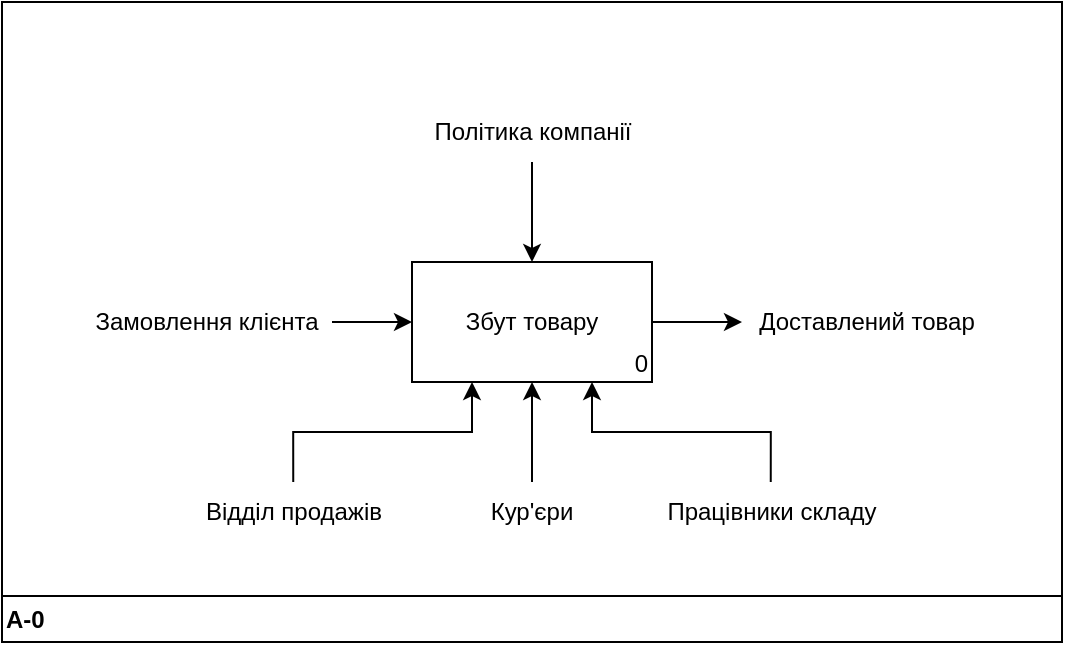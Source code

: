 <mxfile version="25.0.2">
  <diagram name="Страница — 1" id="2qEdQBT6wavt-GK-HJLF">
    <mxGraphModel dx="1434" dy="844" grid="1" gridSize="10" guides="1" tooltips="1" connect="1" arrows="1" fold="1" page="1" pageScale="1" pageWidth="827" pageHeight="1169" math="0" shadow="0">
      <root>
        <mxCell id="0" />
        <mxCell id="1" parent="0" />
        <mxCell id="WYHQktSXr10IeQ8Izph9-2" value="A-0" style="swimlane;whiteSpace=wrap;html=1;flipH=0;flipV=1;align=left;" parent="1" vertex="1">
          <mxGeometry x="80" y="180" width="530" height="320" as="geometry" />
        </mxCell>
        <mxCell id="BzCybxW7nt3alPEe4mqZ-1" style="edgeStyle=orthogonalEdgeStyle;rounded=0;orthogonalLoop=1;jettySize=auto;html=1;exitX=1;exitY=0.5;exitDx=0;exitDy=0;entryX=0;entryY=0.5;entryDx=0;entryDy=0;" edge="1" parent="WYHQktSXr10IeQ8Izph9-2" source="WYHQktSXr10IeQ8Izph9-3" target="WYHQktSXr10IeQ8Izph9-8">
          <mxGeometry relative="1" as="geometry" />
        </mxCell>
        <mxCell id="WYHQktSXr10IeQ8Izph9-3" value="Збут товару" style="rounded=0;whiteSpace=wrap;html=1;" parent="WYHQktSXr10IeQ8Izph9-2" vertex="1">
          <mxGeometry x="205" y="130" width="120" height="60" as="geometry" />
        </mxCell>
        <mxCell id="WYHQktSXr10IeQ8Izph9-15" style="edgeStyle=orthogonalEdgeStyle;rounded=0;orthogonalLoop=1;jettySize=auto;html=1;exitX=0.5;exitY=1;exitDx=0;exitDy=0;entryX=0.5;entryY=0;entryDx=0;entryDy=0;" parent="WYHQktSXr10IeQ8Izph9-2" source="WYHQktSXr10IeQ8Izph9-4" target="WYHQktSXr10IeQ8Izph9-3" edge="1">
          <mxGeometry relative="1" as="geometry" />
        </mxCell>
        <mxCell id="WYHQktSXr10IeQ8Izph9-4" value="Політика компанії" style="text;html=1;align=center;verticalAlign=middle;whiteSpace=wrap;rounded=0;" parent="WYHQktSXr10IeQ8Izph9-2" vertex="1">
          <mxGeometry x="202.5" y="50" width="125" height="30" as="geometry" />
        </mxCell>
        <mxCell id="MgBC1Nu9QHjzCPN7aIGI-1" style="edgeStyle=orthogonalEdgeStyle;rounded=0;orthogonalLoop=1;jettySize=auto;html=1;exitX=1;exitY=0.5;exitDx=0;exitDy=0;entryX=0;entryY=0.5;entryDx=0;entryDy=0;" parent="WYHQktSXr10IeQ8Izph9-2" source="WYHQktSXr10IeQ8Izph9-5" target="WYHQktSXr10IeQ8Izph9-3" edge="1">
          <mxGeometry relative="1" as="geometry" />
        </mxCell>
        <mxCell id="WYHQktSXr10IeQ8Izph9-5" value="Замовлення клієнта" style="text;html=1;align=center;verticalAlign=middle;whiteSpace=wrap;rounded=0;" parent="WYHQktSXr10IeQ8Izph9-2" vertex="1">
          <mxGeometry x="40" y="145" width="125" height="30" as="geometry" />
        </mxCell>
        <mxCell id="BzCybxW7nt3alPEe4mqZ-5" style="edgeStyle=orthogonalEdgeStyle;rounded=0;orthogonalLoop=1;jettySize=auto;html=1;exitX=0.5;exitY=0;exitDx=0;exitDy=0;entryX=0.25;entryY=1;entryDx=0;entryDy=0;" edge="1" parent="WYHQktSXr10IeQ8Izph9-2" source="WYHQktSXr10IeQ8Izph9-7" target="WYHQktSXr10IeQ8Izph9-3">
          <mxGeometry relative="1" as="geometry" />
        </mxCell>
        <mxCell id="WYHQktSXr10IeQ8Izph9-7" value="Відділ продажів" style="text;html=1;align=center;verticalAlign=middle;whiteSpace=wrap;rounded=0;" parent="WYHQktSXr10IeQ8Izph9-2" vertex="1">
          <mxGeometry x="88.75" y="240" width="113.75" height="30" as="geometry" />
        </mxCell>
        <mxCell id="WYHQktSXr10IeQ8Izph9-8" value="Доставлений товар" style="text;html=1;align=center;verticalAlign=middle;whiteSpace=wrap;rounded=0;" parent="WYHQktSXr10IeQ8Izph9-2" vertex="1">
          <mxGeometry x="370" y="145" width="125" height="30" as="geometry" />
        </mxCell>
        <mxCell id="WYHQktSXr10IeQ8Izph9-17" value="0" style="text;html=1;align=right;verticalAlign=bottom;whiteSpace=wrap;rounded=0;" parent="WYHQktSXr10IeQ8Izph9-2" vertex="1">
          <mxGeometry x="265" y="160" width="60" height="30" as="geometry" />
        </mxCell>
        <mxCell id="BzCybxW7nt3alPEe4mqZ-4" style="edgeStyle=orthogonalEdgeStyle;rounded=0;orthogonalLoop=1;jettySize=auto;html=1;exitX=0.5;exitY=0;exitDx=0;exitDy=0;" edge="1" parent="WYHQktSXr10IeQ8Izph9-2" source="BzCybxW7nt3alPEe4mqZ-2" target="WYHQktSXr10IeQ8Izph9-3">
          <mxGeometry relative="1" as="geometry" />
        </mxCell>
        <mxCell id="BzCybxW7nt3alPEe4mqZ-2" value="Кур&#39;єри" style="text;html=1;align=center;verticalAlign=middle;whiteSpace=wrap;rounded=0;" vertex="1" parent="WYHQktSXr10IeQ8Izph9-2">
          <mxGeometry x="208.13" y="240" width="113.75" height="30" as="geometry" />
        </mxCell>
        <mxCell id="BzCybxW7nt3alPEe4mqZ-6" style="edgeStyle=orthogonalEdgeStyle;rounded=0;orthogonalLoop=1;jettySize=auto;html=1;exitX=0.5;exitY=0;exitDx=0;exitDy=0;entryX=0.5;entryY=1;entryDx=0;entryDy=0;" edge="1" parent="WYHQktSXr10IeQ8Izph9-2" source="BzCybxW7nt3alPEe4mqZ-3" target="WYHQktSXr10IeQ8Izph9-17">
          <mxGeometry relative="1" as="geometry" />
        </mxCell>
        <mxCell id="BzCybxW7nt3alPEe4mqZ-3" value="Працівники складу" style="text;html=1;align=center;verticalAlign=middle;whiteSpace=wrap;rounded=0;" vertex="1" parent="WYHQktSXr10IeQ8Izph9-2">
          <mxGeometry x="327.5" y="240" width="113.75" height="30" as="geometry" />
        </mxCell>
      </root>
    </mxGraphModel>
  </diagram>
</mxfile>

